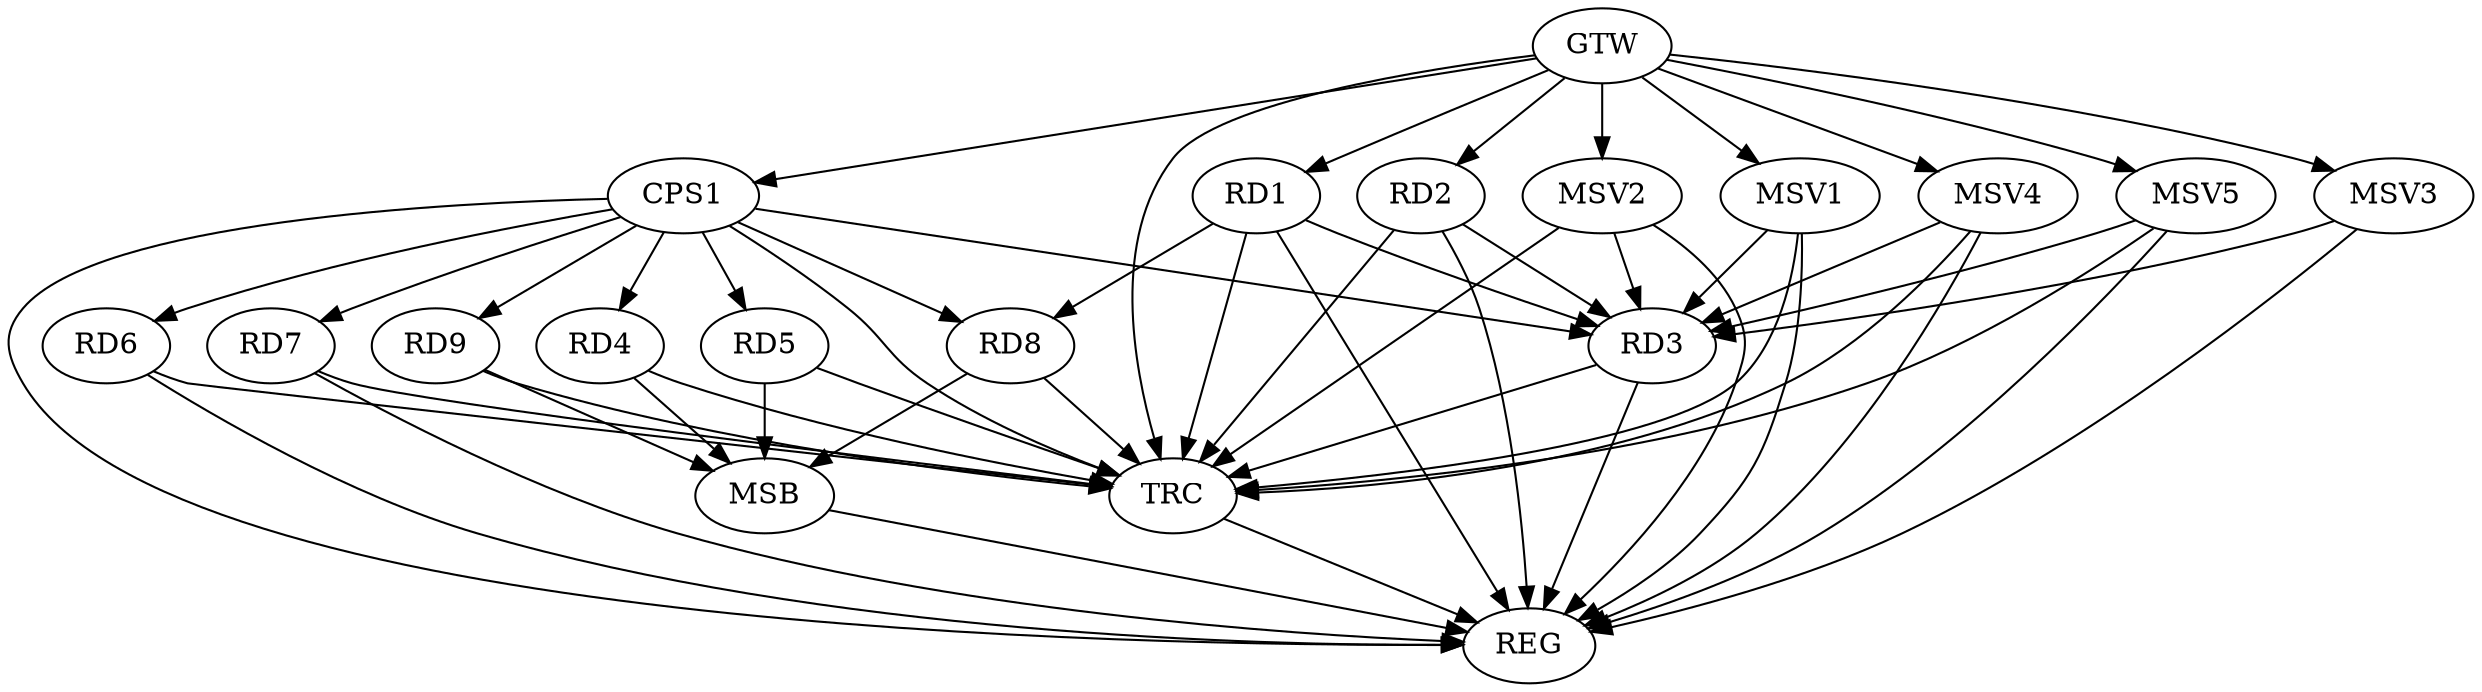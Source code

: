 strict digraph G {
  RD1 [ label="RD1" ];
  RD2 [ label="RD2" ];
  RD3 [ label="RD3" ];
  RD4 [ label="RD4" ];
  RD5 [ label="RD5" ];
  RD6 [ label="RD6" ];
  RD7 [ label="RD7" ];
  RD8 [ label="RD8" ];
  RD9 [ label="RD9" ];
  CPS1 [ label="CPS1" ];
  GTW [ label="GTW" ];
  REG [ label="REG" ];
  MSB [ label="MSB" ];
  TRC [ label="TRC" ];
  MSV1 [ label="MSV1" ];
  MSV2 [ label="MSV2" ];
  MSV3 [ label="MSV3" ];
  MSV4 [ label="MSV4" ];
  MSV5 [ label="MSV5" ];
  RD1 -> RD3;
  RD1 -> RD8;
  RD2 -> RD3;
  CPS1 -> RD3;
  CPS1 -> RD4;
  CPS1 -> RD5;
  CPS1 -> RD6;
  CPS1 -> RD7;
  CPS1 -> RD8;
  CPS1 -> RD9;
  GTW -> RD1;
  GTW -> RD2;
  GTW -> CPS1;
  RD1 -> REG;
  RD2 -> REG;
  RD3 -> REG;
  RD6 -> REG;
  RD7 -> REG;
  CPS1 -> REG;
  RD4 -> MSB;
  MSB -> REG;
  RD5 -> MSB;
  RD8 -> MSB;
  RD9 -> MSB;
  RD1 -> TRC;
  RD2 -> TRC;
  RD3 -> TRC;
  RD4 -> TRC;
  RD5 -> TRC;
  RD6 -> TRC;
  RD7 -> TRC;
  RD8 -> TRC;
  RD9 -> TRC;
  CPS1 -> TRC;
  GTW -> TRC;
  TRC -> REG;
  MSV1 -> RD3;
  GTW -> MSV1;
  MSV1 -> REG;
  MSV1 -> TRC;
  MSV2 -> RD3;
  GTW -> MSV2;
  MSV2 -> REG;
  MSV2 -> TRC;
  MSV3 -> RD3;
  GTW -> MSV3;
  MSV3 -> REG;
  MSV4 -> RD3;
  GTW -> MSV4;
  MSV4 -> REG;
  MSV4 -> TRC;
  MSV5 -> RD3;
  GTW -> MSV5;
  MSV5 -> REG;
  MSV5 -> TRC;
}
